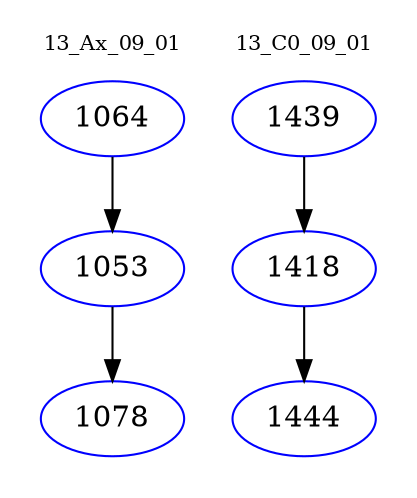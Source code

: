 digraph{
subgraph cluster_0 {
color = white
label = "13_Ax_09_01";
fontsize=10;
T0_1064 [label="1064", color="blue"]
T0_1064 -> T0_1053 [color="black"]
T0_1053 [label="1053", color="blue"]
T0_1053 -> T0_1078 [color="black"]
T0_1078 [label="1078", color="blue"]
}
subgraph cluster_1 {
color = white
label = "13_C0_09_01";
fontsize=10;
T1_1439 [label="1439", color="blue"]
T1_1439 -> T1_1418 [color="black"]
T1_1418 [label="1418", color="blue"]
T1_1418 -> T1_1444 [color="black"]
T1_1444 [label="1444", color="blue"]
}
}
